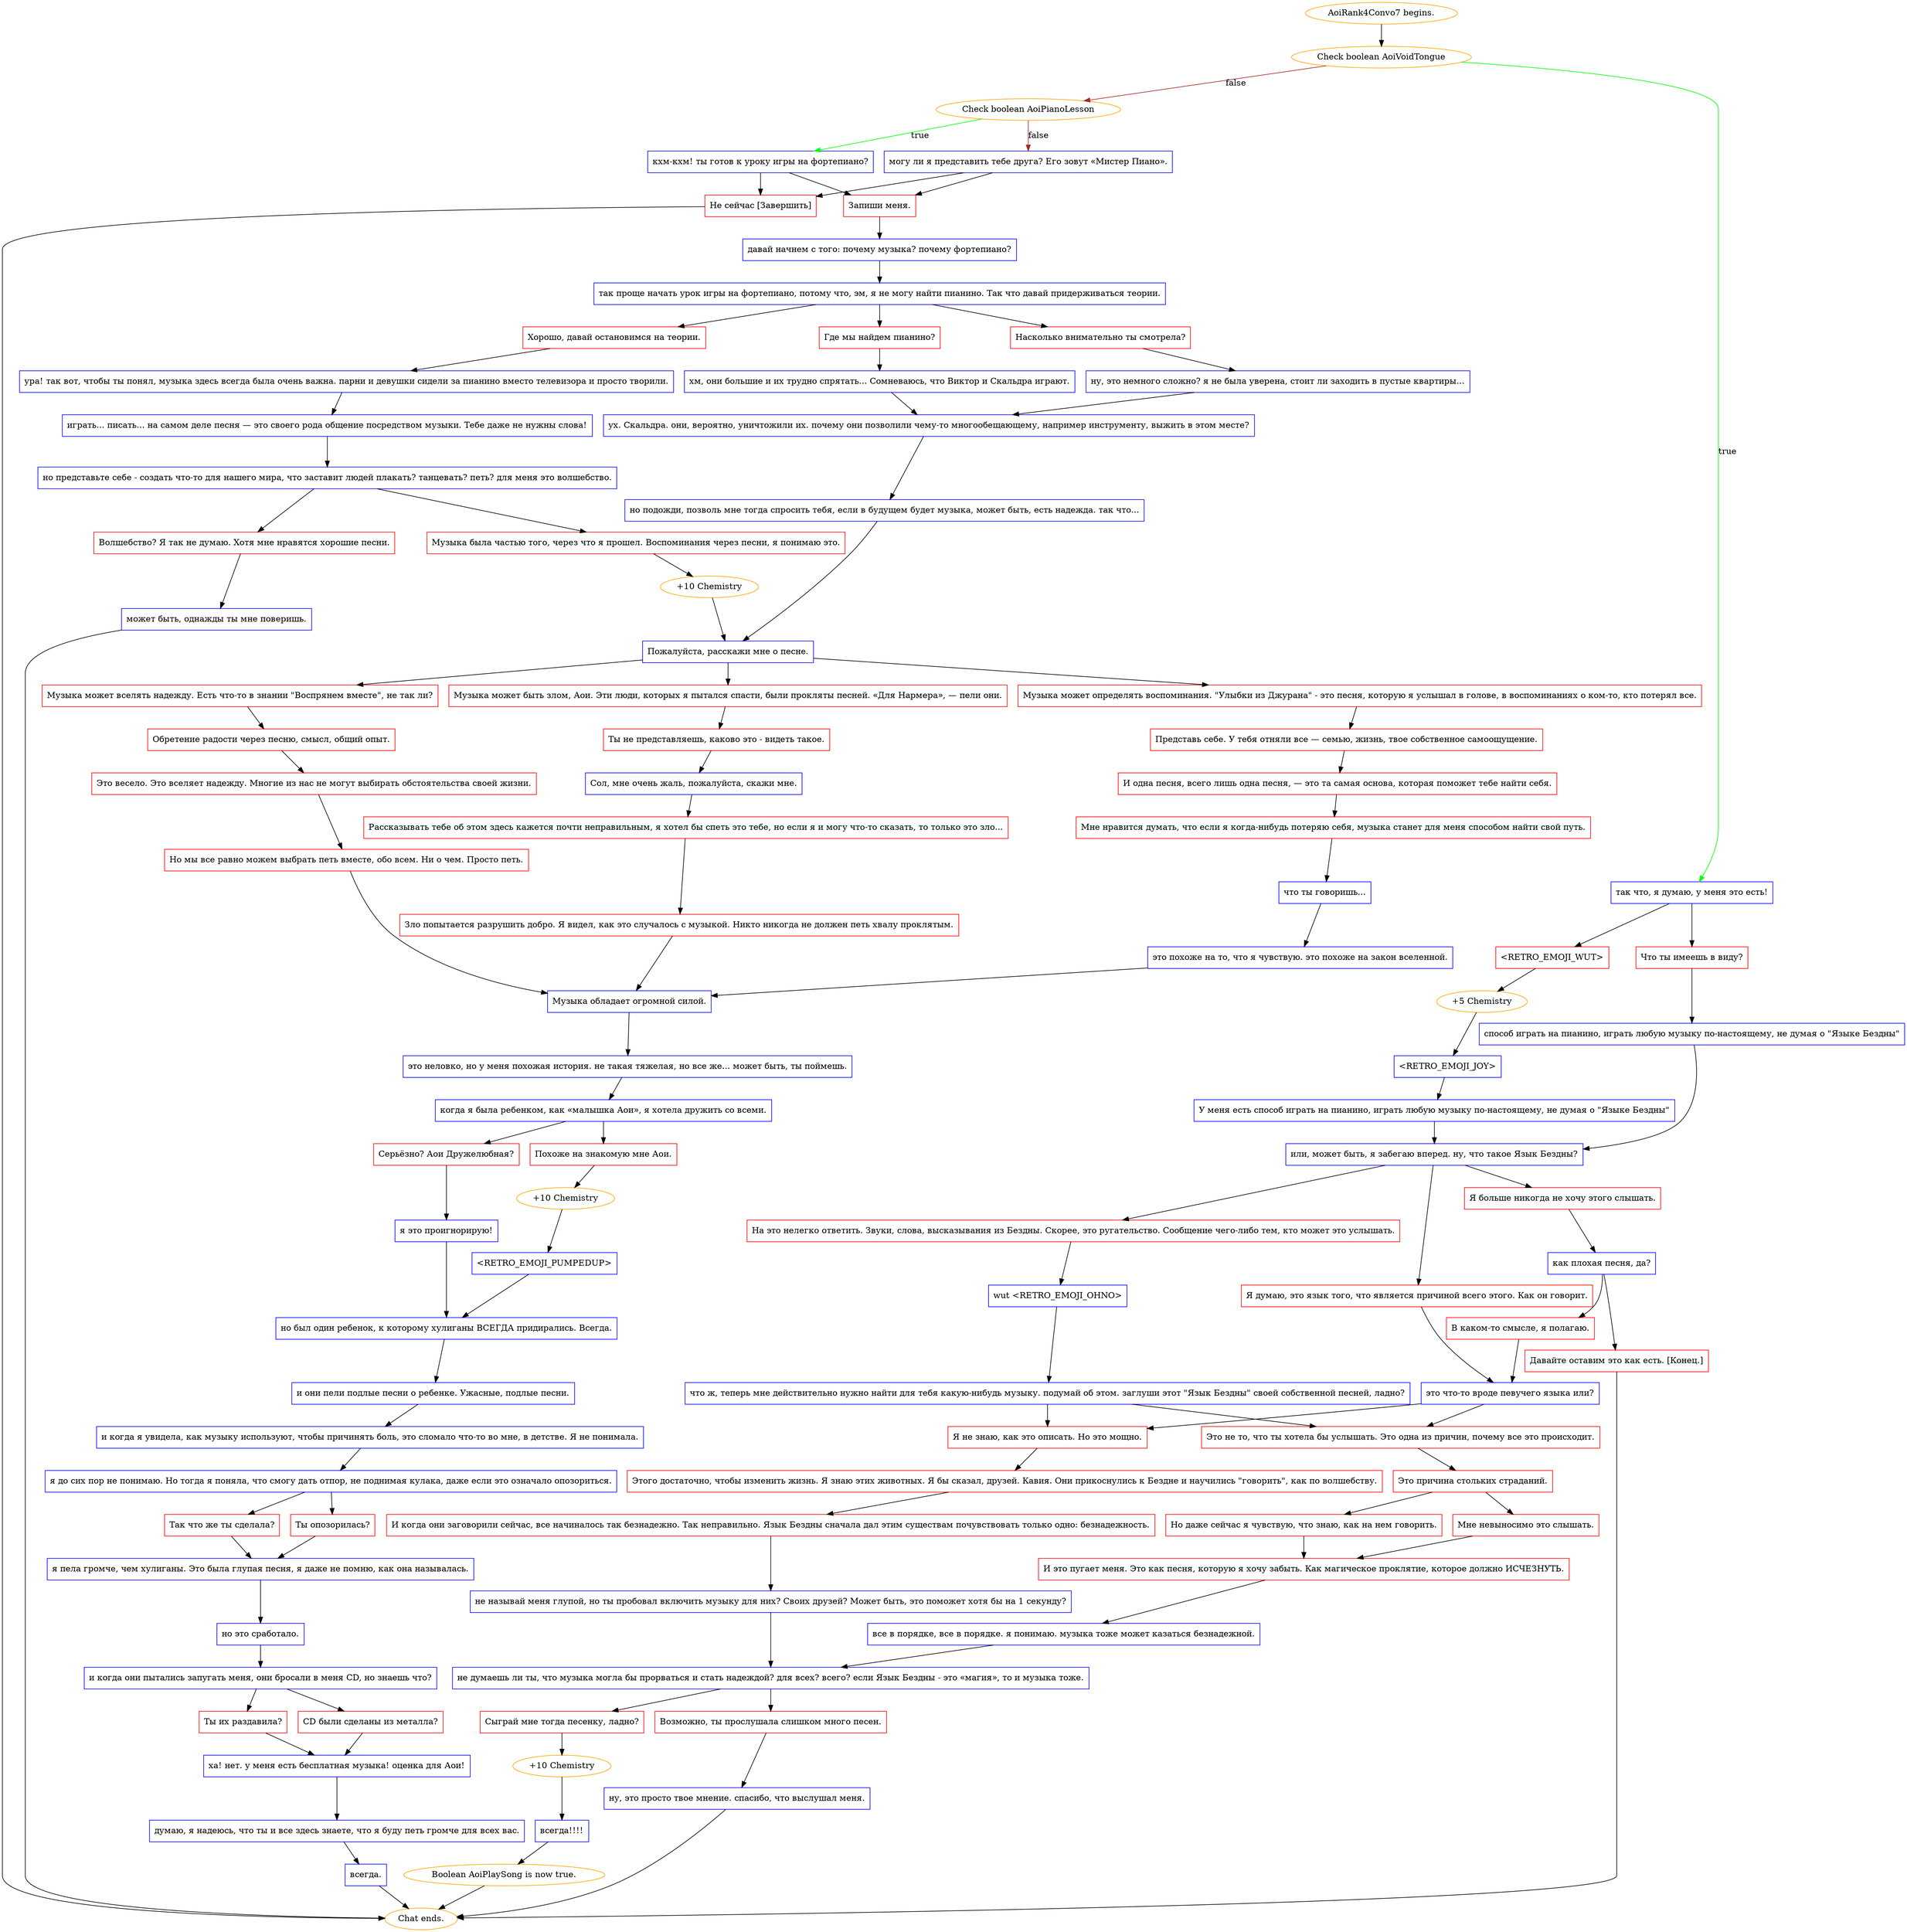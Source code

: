 digraph {
	"AoiRank4Convo7 begins." [color=orange];
		"AoiRank4Convo7 begins." -> j3023637093;
	j3023637093 [label="Check boolean AoiVoidTongue",color=orange];
		j3023637093 -> j2948243884 [label=true,color=green];
		j3023637093 -> j1548371040 [label=false,color=brown];
	j2948243884 [label="так что, я думаю, у меня это есть!",shape=box,color=blue];
		j2948243884 -> j1246513072;
		j2948243884 -> j1271236823;
	j1548371040 [label="Check boolean AoiPianoLesson",color=orange];
		j1548371040 -> j227539939 [label=true,color=green];
		j1548371040 -> j4096444640 [label=false,color=brown];
	j1246513072 [label="<RETRO_EMOJI_WUT>",shape=box,color=red];
		j1246513072 -> j1759398572;
	j1271236823 [label="Что ты имеешь в виду?",shape=box,color=red];
		j1271236823 -> j1133426682;
	j227539939 [label="кхм-кхм! ты готов к уроку игры на фортепиано?",shape=box,color=blue];
		j227539939 -> j1451032561;
		j227539939 -> j4037888610;
	j4096444640 [label="могу ли я представить тебе друга? Его зовут «Мистер Пиано».",shape=box,color=blue];
		j4096444640 -> j1451032561;
		j4096444640 -> j4037888610;
	j1759398572 [label="+5 Chemistry",color=orange];
		j1759398572 -> j3220488264;
	j1133426682 [label="способ играть на пианино, играть любую музыку по-настоящему, не думая о \"Языке Бездны\"",shape=box,color=blue];
		j1133426682 -> j2669896148;
	j1451032561 [label="Запиши меня.",shape=box,color=red];
		j1451032561 -> j2008818356;
	j4037888610 [label="Не сейчас [Завершить]",shape=box,color=red];
		j4037888610 -> "Chat ends.";
	j3220488264 [label="<RETRO_EMOJI_JOY>",shape=box,color=blue];
		j3220488264 -> j594351532;
	j2669896148 [label="или, может быть, я забегаю вперед. ну, что такое Язык Бездны?",shape=box,color=blue];
		j2669896148 -> j660315799;
		j2669896148 -> j4021733842;
		j2669896148 -> j1525025578;
	j2008818356 [label="давай начнем с того: почему музыка? почему фортепиано?",shape=box,color=blue];
		j2008818356 -> j1702635134;
	"Chat ends." [color=orange];
	j594351532 [label="У меня есть способ играть на пианино, играть любую музыку по-настоящему, не думая о \"Языке Бездны\"",shape=box,color=blue];
		j594351532 -> j2669896148;
	j660315799 [label="На это нелегко ответить. Звуки, слова, высказывания из Бездны. Скорее, это ругательство. Сообщение чего-либо тем, кто может это услышать.",shape=box,color=red];
		j660315799 -> j1177900401;
	j4021733842 [label="Я больше никогда не хочу этого слышать.",shape=box,color=red];
		j4021733842 -> j3048410814;
	j1525025578 [label="Я думаю, это язык того, что является причиной всего этого. Как он говорит.",shape=box,color=red];
		j1525025578 -> j4013130228;
	j1702635134 [label="так проще начать урок игры на фортепиано, потому что, эм, я не могу найти пианино. Так что давай придерживаться теории.",shape=box,color=blue];
		j1702635134 -> j3361279395;
		j1702635134 -> j3885980453;
		j1702635134 -> j2724328786;
	j1177900401 [label="wut <RETRO_EMOJI_OHNO>",shape=box,color=blue];
		j1177900401 -> j1697310957;
	j3048410814 [label="как плохая песня, да?",shape=box,color=blue];
		j3048410814 -> j2981659980;
		j3048410814 -> j3296674558;
	j4013130228 [label="это что-то вроде певучего языка или?",shape=box,color=blue];
		j4013130228 -> j3625733446;
		j4013130228 -> j4079647391;
	j3361279395 [label="Хорошо, давай остановимся на теории.",shape=box,color=red];
		j3361279395 -> j840451266;
	j3885980453 [label="Насколько внимательно ты смотрела?",shape=box,color=red];
		j3885980453 -> j4035948467;
	j2724328786 [label="Где мы найдем пианино?",shape=box,color=red];
		j2724328786 -> j4196784869;
	j1697310957 [label="что ж, теперь мне действительно нужно найти для тебя какую-нибудь музыку. подумай об этом. заглуши этот \"Язык Бездны\" своей собственной песней, ладно?",shape=box,color=blue];
		j1697310957 -> j3625733446;
		j1697310957 -> j4079647391;
	j2981659980 [label="Давайте оставим это как есть. [Конец.]",shape=box,color=red];
		j2981659980 -> "Chat ends.";
	j3296674558 [label="В каком-то смысле, я полагаю.",shape=box,color=red];
		j3296674558 -> j4013130228;
	j3625733446 [label="Я не знаю, как это описать. Но это мощно.",shape=box,color=red];
		j3625733446 -> j224559357;
	j4079647391 [label="Это не то, что ты хотела бы услышать. Это одна из причин, почему все это происходит.",shape=box,color=red];
		j4079647391 -> j3151655778;
	j840451266 [label="ура! так вот, чтобы ты понял, музыка здесь всегда была очень важна. парни и девушки сидели за пианино вместо телевизора и просто творили.",shape=box,color=blue];
		j840451266 -> j927695569;
	j4035948467 [label="ну, это немного сложно? я не была уверена, стоит ли заходить в пустые квартиры...",shape=box,color=blue];
		j4035948467 -> j1026254592;
	j4196784869 [label="хм, они большие и их трудно спрятать... Сомневаюсь, что Виктор и Скальдра играют.",shape=box,color=blue];
		j4196784869 -> j1026254592;
	j224559357 [label="Этого достаточно, чтобы изменить жизнь. Я знаю этих животных. Я бы сказал, друзей. Кавия. Они прикоснулись к Бездне и научились \"говорить\", как по волшебству.",shape=box,color=red];
		j224559357 -> j3059419330;
	j3151655778 [label="Это причина стольких страданий.",shape=box,color=red];
		j3151655778 -> j450481481;
		j3151655778 -> j3866399133;
	j927695569 [label="играть... писать... на самом деле песня — это своего рода общение посредством музыки. Тебе даже не нужны слова!",shape=box,color=blue];
		j927695569 -> j2468360001;
	j1026254592 [label="ух. Скальдра. они, вероятно, уничтожили их. почему они позволили чему-то многообещающему, например инструменту, выжить в этом месте?",shape=box,color=blue];
		j1026254592 -> j4188605546;
	j3059419330 [label="И когда они заговорили сейчас, все начиналось так безнадежно. Так неправильно. Язык Бездны сначала дал этим существам почувствовать только одно: безнадежность.",shape=box,color=red];
		j3059419330 -> j1741859585;
	j450481481 [label="Мне невыносимо это слышать.",shape=box,color=red];
		j450481481 -> j3488496390;
	j3866399133 [label="Но даже сейчас я чувствую, что знаю, как на нем говорить.",shape=box,color=red];
		j3866399133 -> j3488496390;
	j2468360001 [label="но представьте себе - создать что-то для нашего мира, что заставит людей плакать? танцевать? петь? для меня это волшебство.",shape=box,color=blue];
		j2468360001 -> j1839438058;
		j2468360001 -> j3683083902;
	j4188605546 [label="но подожди, позволь мне тогда спросить тебя, если в будущем будет музыка, может быть, есть надежда. так что...",shape=box,color=blue];
		j4188605546 -> j2856179916;
	j1741859585 [label="не называй меня глупой, но ты пробовал включить музыку для них? Своих друзей? Может быть, это поможет хотя бы на 1 секунду?",shape=box,color=blue];
		j1741859585 -> j2714824164;
	j3488496390 [label="И это пугает меня. Это как песня, которую я хочу забыть. Как магическое проклятие, которое должно ИСЧЕЗНУТЬ.",shape=box,color=red];
		j3488496390 -> j3784464265;
	j1839438058 [label="Волшебство? Я так не думаю. Хотя мне нравятся хорошие песни.",shape=box,color=red];
		j1839438058 -> j1136745364;
	j3683083902 [label="Музыка была частью того, через что я прошел. Воспоминания через песни, я понимаю это.",shape=box,color=red];
		j3683083902 -> j2260703289;
	j2856179916 [label="Пожалуйста, расскажи мне о песне.",shape=box,color=blue];
		j2856179916 -> j1923112896;
		j2856179916 -> j1391931045;
		j2856179916 -> j425385316;
	j2714824164 [label="не думаешь ли ты, что музыка могла бы прорваться и стать надеждой? для всех? всего? если Язык Бездны - это «магия», то и музыка тоже.",shape=box,color=blue];
		j2714824164 -> j1214814418;
		j2714824164 -> j1798767422;
	j3784464265 [label="все в порядке, все в порядке. я понимаю. музыка тоже может казаться безнадежной.",shape=box,color=blue];
		j3784464265 -> j2714824164;
	j1136745364 [label="может быть, однажды ты мне поверишь.",shape=box,color=blue];
		j1136745364 -> "Chat ends.";
	j2260703289 [label="+10 Chemistry",color=orange];
		j2260703289 -> j2856179916;
	j1923112896 [label="Музыка может определять воспоминания. \"Улыбки из Джурана\" - это песня, которую я услышал в голове, в воспоминаниях о ком-то, кто потерял все.",shape=box,color=red];
		j1923112896 -> j566694059;
	j1391931045 [label="Музыка может вселять надежду. Есть что-то в знании \"Воспрянем вместе\", не так ли?",shape=box,color=red];
		j1391931045 -> j2278354294;
	j425385316 [label="Музыка может быть злом, Аои. Эти люди, которых я пытался спасти, были прокляты песней. «Для Нармера», — пели они.",shape=box,color=red];
		j425385316 -> j2223115745;
	j1214814418 [label="Сыграй мне тогда песенку, ладно?",shape=box,color=red];
		j1214814418 -> j2598357825;
	j1798767422 [label="Возможно, ты прослушала слишком много песен.",shape=box,color=red];
		j1798767422 -> j1609377166;
	j566694059 [label="Представь себе. У тебя отняли все — семью, жизнь, твое собственное самоощущение.",shape=box,color=red];
		j566694059 -> j3973848696;
	j2278354294 [label="Обретение радости через песню, смысл, общий опыт.",shape=box,color=red];
		j2278354294 -> j2036977635;
	j2223115745 [label="Ты не представляешь, каково это - видеть такое.",shape=box,color=red];
		j2223115745 -> j3496779694;
	j2598357825 [label="+10 Chemistry",color=orange];
		j2598357825 -> j707186815;
	j1609377166 [label="ну, это просто твое мнение. спасибо, что выслушал меня.",shape=box,color=blue];
		j1609377166 -> "Chat ends.";
	j3973848696 [label="И одна песня, всего лишь одна песня, — это та самая основа, которая поможет тебе найти себя.",shape=box,color=red];
		j3973848696 -> j372325405;
	j2036977635 [label="Это весело. Это вселяет надежду. Многие из нас не могут выбирать обстоятельства своей жизни.",shape=box,color=red];
		j2036977635 -> j619197483;
	j3496779694 [label="Сол, мне очень жаль, пожалуйста, скажи мне.",shape=box,color=blue];
		j3496779694 -> j3106708518;
	j707186815 [label="всегда!!!!",shape=box,color=blue];
		j707186815 -> j1023274578;
	j372325405 [label="Мне нравится думать, что если я когда-нибудь потеряю себя, музыка станет для меня способом найти свой путь.",shape=box,color=red];
		j372325405 -> j3673487659;
	j619197483 [label="Но мы все равно можем выбрать петь вместе, обо всем. Ни о чем. Просто петь.",shape=box,color=red];
		j619197483 -> j3375008470;
	j3106708518 [label="Рассказывать тебе об этом здесь кажется почти неправильным, я хотел бы спеть это тебе, но если я и могу что-то сказать, то только это зло...",shape=box,color=red];
		j3106708518 -> j3782855083;
	j1023274578 [label="Boolean AoiPlaySong is now true.",color=orange];
		j1023274578 -> "Chat ends.";
	j3673487659 [label="что ты говоришь...",shape=box,color=blue];
		j3673487659 -> j1698379722;
	j3375008470 [label="Музыка обладает огромной силой.",shape=box,color=blue];
		j3375008470 -> j2158984931;
	j3782855083 [label="Зло попытается разрушить добро. Я видел, как это случалось с музыкой. Никто никогда не должен петь хвалу проклятым.",shape=box,color=red];
		j3782855083 -> j3375008470;
	j1698379722 [label="это похоже на то, что я чувствую. это похоже на закон вселенной.",shape=box,color=blue];
		j1698379722 -> j3375008470;
	j2158984931 [label="это неловко, но у меня похожая история. не такая тяжелая, но все же... может быть, ты поймешь.",shape=box,color=blue];
		j2158984931 -> j1665285425;
	j1665285425 [label="когда я была ребенком, как «малышка Аои», я хотела дружить со всеми.",shape=box,color=blue];
		j1665285425 -> j2509717720;
		j1665285425 -> j4229422912;
	j2509717720 [label="Похоже на знакомую мне Аои.",shape=box,color=red];
		j2509717720 -> j3286209199;
	j4229422912 [label="Серьёзно? Аои Дружелюбная?",shape=box,color=red];
		j4229422912 -> j1888969034;
	j3286209199 [label="+10 Chemistry",color=orange];
		j3286209199 -> j84309420;
	j1888969034 [label="я это проигнорирую!",shape=box,color=blue];
		j1888969034 -> j768319744;
	j84309420 [label="<RETRO_EMOJI_PUMPEDUP>",shape=box,color=blue];
		j84309420 -> j768319744;
	j768319744 [label="но был один ребенок, к которому хулиганы ВСЕГДА придирались. Всегда.",shape=box,color=blue];
		j768319744 -> j1664993082;
	j1664993082 [label="и они пели подлые песни о ребенке. Ужасные, подлые песни.",shape=box,color=blue];
		j1664993082 -> j1138459038;
	j1138459038 [label="и когда я увидела, как музыку используют, чтобы причинять боль, это сломало что-то во мне, в детстве. Я не понимала.",shape=box,color=blue];
		j1138459038 -> j2926921139;
	j2926921139 [label="я до сих пор не понимаю. Но тогда я поняла, что смогу дать отпор, не поднимая кулака, даже если это означало опозориться.",shape=box,color=blue];
		j2926921139 -> j1354037773;
		j2926921139 -> j3274527482;
	j1354037773 [label="Так что же ты сделала?",shape=box,color=red];
		j1354037773 -> j3638447037;
	j3274527482 [label="Ты опозорилась?",shape=box,color=red];
		j3274527482 -> j3638447037;
	j3638447037 [label="я пела громче, чем хулиганы. Это была глупая песня, я даже не помню, как она называлась.",shape=box,color=blue];
		j3638447037 -> j592717142;
	j592717142 [label="но это сработало.",shape=box,color=blue];
		j592717142 -> j3509419556;
	j3509419556 [label="и когда они пытались запугать меня, они бросали в меня CD, но знаешь что?",shape=box,color=blue];
		j3509419556 -> j1589069439;
		j3509419556 -> j1967485818;
	j1589069439 [label="CD были сделаны из металла?",shape=box,color=red];
		j1589069439 -> j469060431;
	j1967485818 [label="Ты их раздавила?",shape=box,color=red];
		j1967485818 -> j469060431;
	j469060431 [label="ха! нет. у меня есть бесплатная музыка! оценка для Аои!",shape=box,color=blue];
		j469060431 -> j1295978871;
	j1295978871 [label="думаю, я надеюсь, что ты и все здесь знаете, что я буду петь громче для всех вас.",shape=box,color=blue];
		j1295978871 -> j3407780074;
	j3407780074 [label="всегда.",shape=box,color=blue];
		j3407780074 -> "Chat ends.";
}